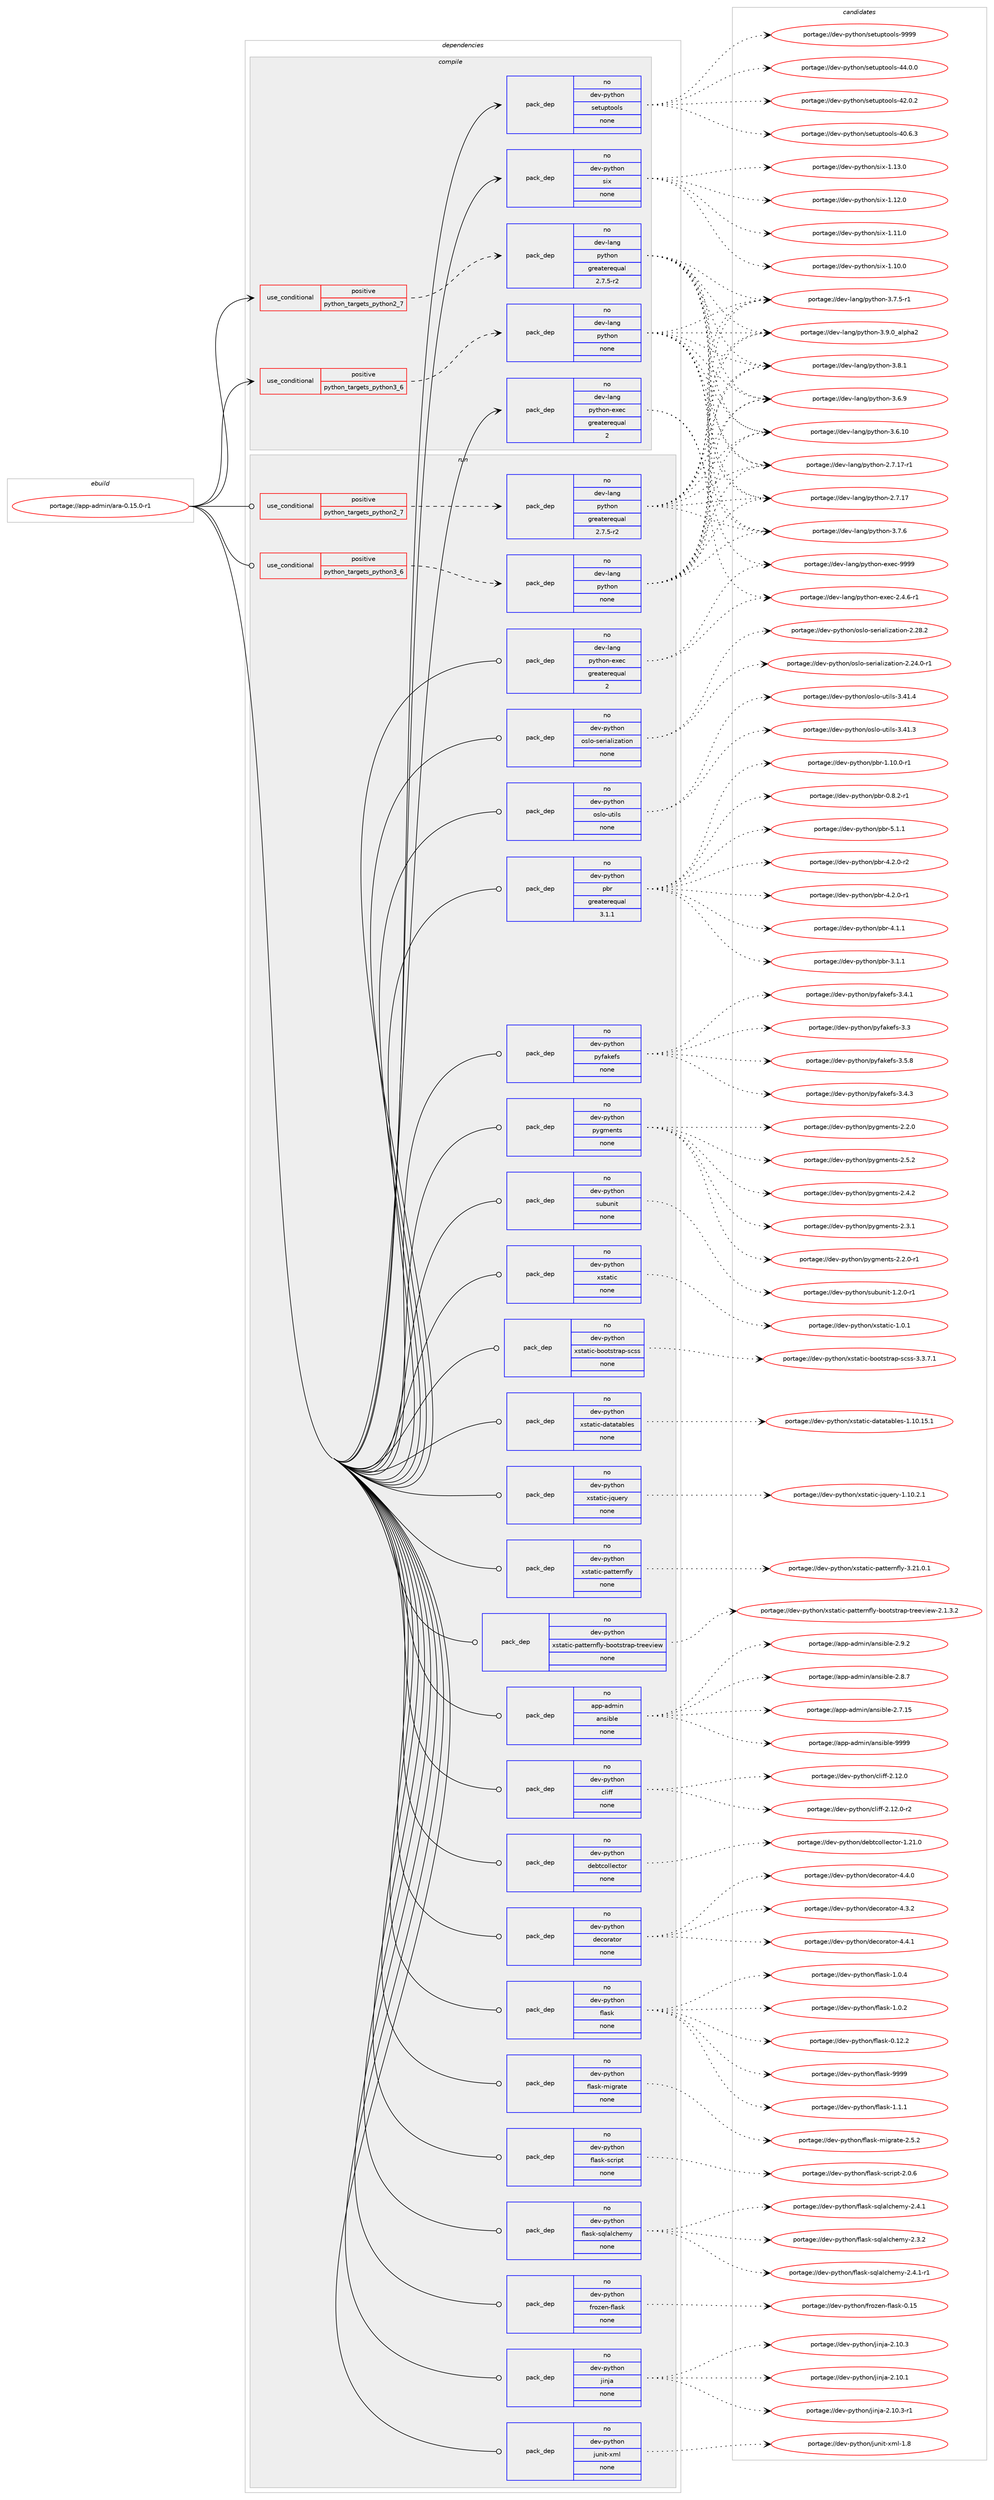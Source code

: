 digraph prolog {

# *************
# Graph options
# *************

newrank=true;
concentrate=true;
compound=true;
graph [rankdir=LR,fontname=Helvetica,fontsize=10,ranksep=1.5];#, ranksep=2.5, nodesep=0.2];
edge  [arrowhead=vee];
node  [fontname=Helvetica,fontsize=10];

# **********
# The ebuild
# **********

subgraph cluster_leftcol {
color=gray;
label=<<i>ebuild</i>>;
id [label="portage://app-admin/ara-0.15.0-r1", color=red, width=4, href="../app-admin/ara-0.15.0-r1.svg"];
}

# ****************
# The dependencies
# ****************

subgraph cluster_midcol {
color=gray;
label=<<i>dependencies</i>>;
subgraph cluster_compile {
fillcolor="#eeeeee";
style=filled;
label=<<i>compile</i>>;
subgraph cond155651 {
dependency658091 [label=<<TABLE BORDER="0" CELLBORDER="1" CELLSPACING="0" CELLPADDING="4"><TR><TD ROWSPAN="3" CELLPADDING="10">use_conditional</TD></TR><TR><TD>positive</TD></TR><TR><TD>python_targets_python2_7</TD></TR></TABLE>>, shape=none, color=red];
subgraph pack493657 {
dependency658092 [label=<<TABLE BORDER="0" CELLBORDER="1" CELLSPACING="0" CELLPADDING="4" WIDTH="220"><TR><TD ROWSPAN="6" CELLPADDING="30">pack_dep</TD></TR><TR><TD WIDTH="110">no</TD></TR><TR><TD>dev-lang</TD></TR><TR><TD>python</TD></TR><TR><TD>greaterequal</TD></TR><TR><TD>2.7.5-r2</TD></TR></TABLE>>, shape=none, color=blue];
}
dependency658091:e -> dependency658092:w [weight=20,style="dashed",arrowhead="vee"];
}
id:e -> dependency658091:w [weight=20,style="solid",arrowhead="vee"];
subgraph cond155652 {
dependency658093 [label=<<TABLE BORDER="0" CELLBORDER="1" CELLSPACING="0" CELLPADDING="4"><TR><TD ROWSPAN="3" CELLPADDING="10">use_conditional</TD></TR><TR><TD>positive</TD></TR><TR><TD>python_targets_python3_6</TD></TR></TABLE>>, shape=none, color=red];
subgraph pack493658 {
dependency658094 [label=<<TABLE BORDER="0" CELLBORDER="1" CELLSPACING="0" CELLPADDING="4" WIDTH="220"><TR><TD ROWSPAN="6" CELLPADDING="30">pack_dep</TD></TR><TR><TD WIDTH="110">no</TD></TR><TR><TD>dev-lang</TD></TR><TR><TD>python</TD></TR><TR><TD>none</TD></TR><TR><TD></TD></TR></TABLE>>, shape=none, color=blue];
}
dependency658093:e -> dependency658094:w [weight=20,style="dashed",arrowhead="vee"];
}
id:e -> dependency658093:w [weight=20,style="solid",arrowhead="vee"];
subgraph pack493659 {
dependency658095 [label=<<TABLE BORDER="0" CELLBORDER="1" CELLSPACING="0" CELLPADDING="4" WIDTH="220"><TR><TD ROWSPAN="6" CELLPADDING="30">pack_dep</TD></TR><TR><TD WIDTH="110">no</TD></TR><TR><TD>dev-lang</TD></TR><TR><TD>python-exec</TD></TR><TR><TD>greaterequal</TD></TR><TR><TD>2</TD></TR></TABLE>>, shape=none, color=blue];
}
id:e -> dependency658095:w [weight=20,style="solid",arrowhead="vee"];
subgraph pack493660 {
dependency658096 [label=<<TABLE BORDER="0" CELLBORDER="1" CELLSPACING="0" CELLPADDING="4" WIDTH="220"><TR><TD ROWSPAN="6" CELLPADDING="30">pack_dep</TD></TR><TR><TD WIDTH="110">no</TD></TR><TR><TD>dev-python</TD></TR><TR><TD>setuptools</TD></TR><TR><TD>none</TD></TR><TR><TD></TD></TR></TABLE>>, shape=none, color=blue];
}
id:e -> dependency658096:w [weight=20,style="solid",arrowhead="vee"];
subgraph pack493661 {
dependency658097 [label=<<TABLE BORDER="0" CELLBORDER="1" CELLSPACING="0" CELLPADDING="4" WIDTH="220"><TR><TD ROWSPAN="6" CELLPADDING="30">pack_dep</TD></TR><TR><TD WIDTH="110">no</TD></TR><TR><TD>dev-python</TD></TR><TR><TD>six</TD></TR><TR><TD>none</TD></TR><TR><TD></TD></TR></TABLE>>, shape=none, color=blue];
}
id:e -> dependency658097:w [weight=20,style="solid",arrowhead="vee"];
}
subgraph cluster_compileandrun {
fillcolor="#eeeeee";
style=filled;
label=<<i>compile and run</i>>;
}
subgraph cluster_run {
fillcolor="#eeeeee";
style=filled;
label=<<i>run</i>>;
subgraph cond155653 {
dependency658098 [label=<<TABLE BORDER="0" CELLBORDER="1" CELLSPACING="0" CELLPADDING="4"><TR><TD ROWSPAN="3" CELLPADDING="10">use_conditional</TD></TR><TR><TD>positive</TD></TR><TR><TD>python_targets_python2_7</TD></TR></TABLE>>, shape=none, color=red];
subgraph pack493662 {
dependency658099 [label=<<TABLE BORDER="0" CELLBORDER="1" CELLSPACING="0" CELLPADDING="4" WIDTH="220"><TR><TD ROWSPAN="6" CELLPADDING="30">pack_dep</TD></TR><TR><TD WIDTH="110">no</TD></TR><TR><TD>dev-lang</TD></TR><TR><TD>python</TD></TR><TR><TD>greaterequal</TD></TR><TR><TD>2.7.5-r2</TD></TR></TABLE>>, shape=none, color=blue];
}
dependency658098:e -> dependency658099:w [weight=20,style="dashed",arrowhead="vee"];
}
id:e -> dependency658098:w [weight=20,style="solid",arrowhead="odot"];
subgraph cond155654 {
dependency658100 [label=<<TABLE BORDER="0" CELLBORDER="1" CELLSPACING="0" CELLPADDING="4"><TR><TD ROWSPAN="3" CELLPADDING="10">use_conditional</TD></TR><TR><TD>positive</TD></TR><TR><TD>python_targets_python3_6</TD></TR></TABLE>>, shape=none, color=red];
subgraph pack493663 {
dependency658101 [label=<<TABLE BORDER="0" CELLBORDER="1" CELLSPACING="0" CELLPADDING="4" WIDTH="220"><TR><TD ROWSPAN="6" CELLPADDING="30">pack_dep</TD></TR><TR><TD WIDTH="110">no</TD></TR><TR><TD>dev-lang</TD></TR><TR><TD>python</TD></TR><TR><TD>none</TD></TR><TR><TD></TD></TR></TABLE>>, shape=none, color=blue];
}
dependency658100:e -> dependency658101:w [weight=20,style="dashed",arrowhead="vee"];
}
id:e -> dependency658100:w [weight=20,style="solid",arrowhead="odot"];
subgraph pack493664 {
dependency658102 [label=<<TABLE BORDER="0" CELLBORDER="1" CELLSPACING="0" CELLPADDING="4" WIDTH="220"><TR><TD ROWSPAN="6" CELLPADDING="30">pack_dep</TD></TR><TR><TD WIDTH="110">no</TD></TR><TR><TD>app-admin</TD></TR><TR><TD>ansible</TD></TR><TR><TD>none</TD></TR><TR><TD></TD></TR></TABLE>>, shape=none, color=blue];
}
id:e -> dependency658102:w [weight=20,style="solid",arrowhead="odot"];
subgraph pack493665 {
dependency658103 [label=<<TABLE BORDER="0" CELLBORDER="1" CELLSPACING="0" CELLPADDING="4" WIDTH="220"><TR><TD ROWSPAN="6" CELLPADDING="30">pack_dep</TD></TR><TR><TD WIDTH="110">no</TD></TR><TR><TD>dev-lang</TD></TR><TR><TD>python-exec</TD></TR><TR><TD>greaterequal</TD></TR><TR><TD>2</TD></TR></TABLE>>, shape=none, color=blue];
}
id:e -> dependency658103:w [weight=20,style="solid",arrowhead="odot"];
subgraph pack493666 {
dependency658104 [label=<<TABLE BORDER="0" CELLBORDER="1" CELLSPACING="0" CELLPADDING="4" WIDTH="220"><TR><TD ROWSPAN="6" CELLPADDING="30">pack_dep</TD></TR><TR><TD WIDTH="110">no</TD></TR><TR><TD>dev-python</TD></TR><TR><TD>cliff</TD></TR><TR><TD>none</TD></TR><TR><TD></TD></TR></TABLE>>, shape=none, color=blue];
}
id:e -> dependency658104:w [weight=20,style="solid",arrowhead="odot"];
subgraph pack493667 {
dependency658105 [label=<<TABLE BORDER="0" CELLBORDER="1" CELLSPACING="0" CELLPADDING="4" WIDTH="220"><TR><TD ROWSPAN="6" CELLPADDING="30">pack_dep</TD></TR><TR><TD WIDTH="110">no</TD></TR><TR><TD>dev-python</TD></TR><TR><TD>debtcollector</TD></TR><TR><TD>none</TD></TR><TR><TD></TD></TR></TABLE>>, shape=none, color=blue];
}
id:e -> dependency658105:w [weight=20,style="solid",arrowhead="odot"];
subgraph pack493668 {
dependency658106 [label=<<TABLE BORDER="0" CELLBORDER="1" CELLSPACING="0" CELLPADDING="4" WIDTH="220"><TR><TD ROWSPAN="6" CELLPADDING="30">pack_dep</TD></TR><TR><TD WIDTH="110">no</TD></TR><TR><TD>dev-python</TD></TR><TR><TD>decorator</TD></TR><TR><TD>none</TD></TR><TR><TD></TD></TR></TABLE>>, shape=none, color=blue];
}
id:e -> dependency658106:w [weight=20,style="solid",arrowhead="odot"];
subgraph pack493669 {
dependency658107 [label=<<TABLE BORDER="0" CELLBORDER="1" CELLSPACING="0" CELLPADDING="4" WIDTH="220"><TR><TD ROWSPAN="6" CELLPADDING="30">pack_dep</TD></TR><TR><TD WIDTH="110">no</TD></TR><TR><TD>dev-python</TD></TR><TR><TD>flask</TD></TR><TR><TD>none</TD></TR><TR><TD></TD></TR></TABLE>>, shape=none, color=blue];
}
id:e -> dependency658107:w [weight=20,style="solid",arrowhead="odot"];
subgraph pack493670 {
dependency658108 [label=<<TABLE BORDER="0" CELLBORDER="1" CELLSPACING="0" CELLPADDING="4" WIDTH="220"><TR><TD ROWSPAN="6" CELLPADDING="30">pack_dep</TD></TR><TR><TD WIDTH="110">no</TD></TR><TR><TD>dev-python</TD></TR><TR><TD>flask-migrate</TD></TR><TR><TD>none</TD></TR><TR><TD></TD></TR></TABLE>>, shape=none, color=blue];
}
id:e -> dependency658108:w [weight=20,style="solid",arrowhead="odot"];
subgraph pack493671 {
dependency658109 [label=<<TABLE BORDER="0" CELLBORDER="1" CELLSPACING="0" CELLPADDING="4" WIDTH="220"><TR><TD ROWSPAN="6" CELLPADDING="30">pack_dep</TD></TR><TR><TD WIDTH="110">no</TD></TR><TR><TD>dev-python</TD></TR><TR><TD>flask-script</TD></TR><TR><TD>none</TD></TR><TR><TD></TD></TR></TABLE>>, shape=none, color=blue];
}
id:e -> dependency658109:w [weight=20,style="solid",arrowhead="odot"];
subgraph pack493672 {
dependency658110 [label=<<TABLE BORDER="0" CELLBORDER="1" CELLSPACING="0" CELLPADDING="4" WIDTH="220"><TR><TD ROWSPAN="6" CELLPADDING="30">pack_dep</TD></TR><TR><TD WIDTH="110">no</TD></TR><TR><TD>dev-python</TD></TR><TR><TD>flask-sqlalchemy</TD></TR><TR><TD>none</TD></TR><TR><TD></TD></TR></TABLE>>, shape=none, color=blue];
}
id:e -> dependency658110:w [weight=20,style="solid",arrowhead="odot"];
subgraph pack493673 {
dependency658111 [label=<<TABLE BORDER="0" CELLBORDER="1" CELLSPACING="0" CELLPADDING="4" WIDTH="220"><TR><TD ROWSPAN="6" CELLPADDING="30">pack_dep</TD></TR><TR><TD WIDTH="110">no</TD></TR><TR><TD>dev-python</TD></TR><TR><TD>frozen-flask</TD></TR><TR><TD>none</TD></TR><TR><TD></TD></TR></TABLE>>, shape=none, color=blue];
}
id:e -> dependency658111:w [weight=20,style="solid",arrowhead="odot"];
subgraph pack493674 {
dependency658112 [label=<<TABLE BORDER="0" CELLBORDER="1" CELLSPACING="0" CELLPADDING="4" WIDTH="220"><TR><TD ROWSPAN="6" CELLPADDING="30">pack_dep</TD></TR><TR><TD WIDTH="110">no</TD></TR><TR><TD>dev-python</TD></TR><TR><TD>jinja</TD></TR><TR><TD>none</TD></TR><TR><TD></TD></TR></TABLE>>, shape=none, color=blue];
}
id:e -> dependency658112:w [weight=20,style="solid",arrowhead="odot"];
subgraph pack493675 {
dependency658113 [label=<<TABLE BORDER="0" CELLBORDER="1" CELLSPACING="0" CELLPADDING="4" WIDTH="220"><TR><TD ROWSPAN="6" CELLPADDING="30">pack_dep</TD></TR><TR><TD WIDTH="110">no</TD></TR><TR><TD>dev-python</TD></TR><TR><TD>junit-xml</TD></TR><TR><TD>none</TD></TR><TR><TD></TD></TR></TABLE>>, shape=none, color=blue];
}
id:e -> dependency658113:w [weight=20,style="solid",arrowhead="odot"];
subgraph pack493676 {
dependency658114 [label=<<TABLE BORDER="0" CELLBORDER="1" CELLSPACING="0" CELLPADDING="4" WIDTH="220"><TR><TD ROWSPAN="6" CELLPADDING="30">pack_dep</TD></TR><TR><TD WIDTH="110">no</TD></TR><TR><TD>dev-python</TD></TR><TR><TD>oslo-serialization</TD></TR><TR><TD>none</TD></TR><TR><TD></TD></TR></TABLE>>, shape=none, color=blue];
}
id:e -> dependency658114:w [weight=20,style="solid",arrowhead="odot"];
subgraph pack493677 {
dependency658115 [label=<<TABLE BORDER="0" CELLBORDER="1" CELLSPACING="0" CELLPADDING="4" WIDTH="220"><TR><TD ROWSPAN="6" CELLPADDING="30">pack_dep</TD></TR><TR><TD WIDTH="110">no</TD></TR><TR><TD>dev-python</TD></TR><TR><TD>oslo-utils</TD></TR><TR><TD>none</TD></TR><TR><TD></TD></TR></TABLE>>, shape=none, color=blue];
}
id:e -> dependency658115:w [weight=20,style="solid",arrowhead="odot"];
subgraph pack493678 {
dependency658116 [label=<<TABLE BORDER="0" CELLBORDER="1" CELLSPACING="0" CELLPADDING="4" WIDTH="220"><TR><TD ROWSPAN="6" CELLPADDING="30">pack_dep</TD></TR><TR><TD WIDTH="110">no</TD></TR><TR><TD>dev-python</TD></TR><TR><TD>pbr</TD></TR><TR><TD>greaterequal</TD></TR><TR><TD>3.1.1</TD></TR></TABLE>>, shape=none, color=blue];
}
id:e -> dependency658116:w [weight=20,style="solid",arrowhead="odot"];
subgraph pack493679 {
dependency658117 [label=<<TABLE BORDER="0" CELLBORDER="1" CELLSPACING="0" CELLPADDING="4" WIDTH="220"><TR><TD ROWSPAN="6" CELLPADDING="30">pack_dep</TD></TR><TR><TD WIDTH="110">no</TD></TR><TR><TD>dev-python</TD></TR><TR><TD>pyfakefs</TD></TR><TR><TD>none</TD></TR><TR><TD></TD></TR></TABLE>>, shape=none, color=blue];
}
id:e -> dependency658117:w [weight=20,style="solid",arrowhead="odot"];
subgraph pack493680 {
dependency658118 [label=<<TABLE BORDER="0" CELLBORDER="1" CELLSPACING="0" CELLPADDING="4" WIDTH="220"><TR><TD ROWSPAN="6" CELLPADDING="30">pack_dep</TD></TR><TR><TD WIDTH="110">no</TD></TR><TR><TD>dev-python</TD></TR><TR><TD>pygments</TD></TR><TR><TD>none</TD></TR><TR><TD></TD></TR></TABLE>>, shape=none, color=blue];
}
id:e -> dependency658118:w [weight=20,style="solid",arrowhead="odot"];
subgraph pack493681 {
dependency658119 [label=<<TABLE BORDER="0" CELLBORDER="1" CELLSPACING="0" CELLPADDING="4" WIDTH="220"><TR><TD ROWSPAN="6" CELLPADDING="30">pack_dep</TD></TR><TR><TD WIDTH="110">no</TD></TR><TR><TD>dev-python</TD></TR><TR><TD>subunit</TD></TR><TR><TD>none</TD></TR><TR><TD></TD></TR></TABLE>>, shape=none, color=blue];
}
id:e -> dependency658119:w [weight=20,style="solid",arrowhead="odot"];
subgraph pack493682 {
dependency658120 [label=<<TABLE BORDER="0" CELLBORDER="1" CELLSPACING="0" CELLPADDING="4" WIDTH="220"><TR><TD ROWSPAN="6" CELLPADDING="30">pack_dep</TD></TR><TR><TD WIDTH="110">no</TD></TR><TR><TD>dev-python</TD></TR><TR><TD>xstatic</TD></TR><TR><TD>none</TD></TR><TR><TD></TD></TR></TABLE>>, shape=none, color=blue];
}
id:e -> dependency658120:w [weight=20,style="solid",arrowhead="odot"];
subgraph pack493683 {
dependency658121 [label=<<TABLE BORDER="0" CELLBORDER="1" CELLSPACING="0" CELLPADDING="4" WIDTH="220"><TR><TD ROWSPAN="6" CELLPADDING="30">pack_dep</TD></TR><TR><TD WIDTH="110">no</TD></TR><TR><TD>dev-python</TD></TR><TR><TD>xstatic-bootstrap-scss</TD></TR><TR><TD>none</TD></TR><TR><TD></TD></TR></TABLE>>, shape=none, color=blue];
}
id:e -> dependency658121:w [weight=20,style="solid",arrowhead="odot"];
subgraph pack493684 {
dependency658122 [label=<<TABLE BORDER="0" CELLBORDER="1" CELLSPACING="0" CELLPADDING="4" WIDTH="220"><TR><TD ROWSPAN="6" CELLPADDING="30">pack_dep</TD></TR><TR><TD WIDTH="110">no</TD></TR><TR><TD>dev-python</TD></TR><TR><TD>xstatic-datatables</TD></TR><TR><TD>none</TD></TR><TR><TD></TD></TR></TABLE>>, shape=none, color=blue];
}
id:e -> dependency658122:w [weight=20,style="solid",arrowhead="odot"];
subgraph pack493685 {
dependency658123 [label=<<TABLE BORDER="0" CELLBORDER="1" CELLSPACING="0" CELLPADDING="4" WIDTH="220"><TR><TD ROWSPAN="6" CELLPADDING="30">pack_dep</TD></TR><TR><TD WIDTH="110">no</TD></TR><TR><TD>dev-python</TD></TR><TR><TD>xstatic-jquery</TD></TR><TR><TD>none</TD></TR><TR><TD></TD></TR></TABLE>>, shape=none, color=blue];
}
id:e -> dependency658123:w [weight=20,style="solid",arrowhead="odot"];
subgraph pack493686 {
dependency658124 [label=<<TABLE BORDER="0" CELLBORDER="1" CELLSPACING="0" CELLPADDING="4" WIDTH="220"><TR><TD ROWSPAN="6" CELLPADDING="30">pack_dep</TD></TR><TR><TD WIDTH="110">no</TD></TR><TR><TD>dev-python</TD></TR><TR><TD>xstatic-patternfly</TD></TR><TR><TD>none</TD></TR><TR><TD></TD></TR></TABLE>>, shape=none, color=blue];
}
id:e -> dependency658124:w [weight=20,style="solid",arrowhead="odot"];
subgraph pack493687 {
dependency658125 [label=<<TABLE BORDER="0" CELLBORDER="1" CELLSPACING="0" CELLPADDING="4" WIDTH="220"><TR><TD ROWSPAN="6" CELLPADDING="30">pack_dep</TD></TR><TR><TD WIDTH="110">no</TD></TR><TR><TD>dev-python</TD></TR><TR><TD>xstatic-patternfly-bootstrap-treeview</TD></TR><TR><TD>none</TD></TR><TR><TD></TD></TR></TABLE>>, shape=none, color=blue];
}
id:e -> dependency658125:w [weight=20,style="solid",arrowhead="odot"];
}
}

# **************
# The candidates
# **************

subgraph cluster_choices {
rank=same;
color=gray;
label=<<i>candidates</i>>;

subgraph choice493657 {
color=black;
nodesep=1;
choice10010111845108971101034711212111610411111045514657464895971081121049750 [label="portage://dev-lang/python-3.9.0_alpha2", color=red, width=4,href="../dev-lang/python-3.9.0_alpha2.svg"];
choice100101118451089711010347112121116104111110455146564649 [label="portage://dev-lang/python-3.8.1", color=red, width=4,href="../dev-lang/python-3.8.1.svg"];
choice100101118451089711010347112121116104111110455146554654 [label="portage://dev-lang/python-3.7.6", color=red, width=4,href="../dev-lang/python-3.7.6.svg"];
choice1001011184510897110103471121211161041111104551465546534511449 [label="portage://dev-lang/python-3.7.5-r1", color=red, width=4,href="../dev-lang/python-3.7.5-r1.svg"];
choice100101118451089711010347112121116104111110455146544657 [label="portage://dev-lang/python-3.6.9", color=red, width=4,href="../dev-lang/python-3.6.9.svg"];
choice10010111845108971101034711212111610411111045514654464948 [label="portage://dev-lang/python-3.6.10", color=red, width=4,href="../dev-lang/python-3.6.10.svg"];
choice100101118451089711010347112121116104111110455046554649554511449 [label="portage://dev-lang/python-2.7.17-r1", color=red, width=4,href="../dev-lang/python-2.7.17-r1.svg"];
choice10010111845108971101034711212111610411111045504655464955 [label="portage://dev-lang/python-2.7.17", color=red, width=4,href="../dev-lang/python-2.7.17.svg"];
dependency658092:e -> choice10010111845108971101034711212111610411111045514657464895971081121049750:w [style=dotted,weight="100"];
dependency658092:e -> choice100101118451089711010347112121116104111110455146564649:w [style=dotted,weight="100"];
dependency658092:e -> choice100101118451089711010347112121116104111110455146554654:w [style=dotted,weight="100"];
dependency658092:e -> choice1001011184510897110103471121211161041111104551465546534511449:w [style=dotted,weight="100"];
dependency658092:e -> choice100101118451089711010347112121116104111110455146544657:w [style=dotted,weight="100"];
dependency658092:e -> choice10010111845108971101034711212111610411111045514654464948:w [style=dotted,weight="100"];
dependency658092:e -> choice100101118451089711010347112121116104111110455046554649554511449:w [style=dotted,weight="100"];
dependency658092:e -> choice10010111845108971101034711212111610411111045504655464955:w [style=dotted,weight="100"];
}
subgraph choice493658 {
color=black;
nodesep=1;
choice10010111845108971101034711212111610411111045514657464895971081121049750 [label="portage://dev-lang/python-3.9.0_alpha2", color=red, width=4,href="../dev-lang/python-3.9.0_alpha2.svg"];
choice100101118451089711010347112121116104111110455146564649 [label="portage://dev-lang/python-3.8.1", color=red, width=4,href="../dev-lang/python-3.8.1.svg"];
choice100101118451089711010347112121116104111110455146554654 [label="portage://dev-lang/python-3.7.6", color=red, width=4,href="../dev-lang/python-3.7.6.svg"];
choice1001011184510897110103471121211161041111104551465546534511449 [label="portage://dev-lang/python-3.7.5-r1", color=red, width=4,href="../dev-lang/python-3.7.5-r1.svg"];
choice100101118451089711010347112121116104111110455146544657 [label="portage://dev-lang/python-3.6.9", color=red, width=4,href="../dev-lang/python-3.6.9.svg"];
choice10010111845108971101034711212111610411111045514654464948 [label="portage://dev-lang/python-3.6.10", color=red, width=4,href="../dev-lang/python-3.6.10.svg"];
choice100101118451089711010347112121116104111110455046554649554511449 [label="portage://dev-lang/python-2.7.17-r1", color=red, width=4,href="../dev-lang/python-2.7.17-r1.svg"];
choice10010111845108971101034711212111610411111045504655464955 [label="portage://dev-lang/python-2.7.17", color=red, width=4,href="../dev-lang/python-2.7.17.svg"];
dependency658094:e -> choice10010111845108971101034711212111610411111045514657464895971081121049750:w [style=dotted,weight="100"];
dependency658094:e -> choice100101118451089711010347112121116104111110455146564649:w [style=dotted,weight="100"];
dependency658094:e -> choice100101118451089711010347112121116104111110455146554654:w [style=dotted,weight="100"];
dependency658094:e -> choice1001011184510897110103471121211161041111104551465546534511449:w [style=dotted,weight="100"];
dependency658094:e -> choice100101118451089711010347112121116104111110455146544657:w [style=dotted,weight="100"];
dependency658094:e -> choice10010111845108971101034711212111610411111045514654464948:w [style=dotted,weight="100"];
dependency658094:e -> choice100101118451089711010347112121116104111110455046554649554511449:w [style=dotted,weight="100"];
dependency658094:e -> choice10010111845108971101034711212111610411111045504655464955:w [style=dotted,weight="100"];
}
subgraph choice493659 {
color=black;
nodesep=1;
choice10010111845108971101034711212111610411111045101120101994557575757 [label="portage://dev-lang/python-exec-9999", color=red, width=4,href="../dev-lang/python-exec-9999.svg"];
choice10010111845108971101034711212111610411111045101120101994550465246544511449 [label="portage://dev-lang/python-exec-2.4.6-r1", color=red, width=4,href="../dev-lang/python-exec-2.4.6-r1.svg"];
dependency658095:e -> choice10010111845108971101034711212111610411111045101120101994557575757:w [style=dotted,weight="100"];
dependency658095:e -> choice10010111845108971101034711212111610411111045101120101994550465246544511449:w [style=dotted,weight="100"];
}
subgraph choice493660 {
color=black;
nodesep=1;
choice10010111845112121116104111110471151011161171121161111111081154557575757 [label="portage://dev-python/setuptools-9999", color=red, width=4,href="../dev-python/setuptools-9999.svg"];
choice100101118451121211161041111104711510111611711211611111110811545525246484648 [label="portage://dev-python/setuptools-44.0.0", color=red, width=4,href="../dev-python/setuptools-44.0.0.svg"];
choice100101118451121211161041111104711510111611711211611111110811545525046484650 [label="portage://dev-python/setuptools-42.0.2", color=red, width=4,href="../dev-python/setuptools-42.0.2.svg"];
choice100101118451121211161041111104711510111611711211611111110811545524846544651 [label="portage://dev-python/setuptools-40.6.3", color=red, width=4,href="../dev-python/setuptools-40.6.3.svg"];
dependency658096:e -> choice10010111845112121116104111110471151011161171121161111111081154557575757:w [style=dotted,weight="100"];
dependency658096:e -> choice100101118451121211161041111104711510111611711211611111110811545525246484648:w [style=dotted,weight="100"];
dependency658096:e -> choice100101118451121211161041111104711510111611711211611111110811545525046484650:w [style=dotted,weight="100"];
dependency658096:e -> choice100101118451121211161041111104711510111611711211611111110811545524846544651:w [style=dotted,weight="100"];
}
subgraph choice493661 {
color=black;
nodesep=1;
choice100101118451121211161041111104711510512045494649514648 [label="portage://dev-python/six-1.13.0", color=red, width=4,href="../dev-python/six-1.13.0.svg"];
choice100101118451121211161041111104711510512045494649504648 [label="portage://dev-python/six-1.12.0", color=red, width=4,href="../dev-python/six-1.12.0.svg"];
choice100101118451121211161041111104711510512045494649494648 [label="portage://dev-python/six-1.11.0", color=red, width=4,href="../dev-python/six-1.11.0.svg"];
choice100101118451121211161041111104711510512045494649484648 [label="portage://dev-python/six-1.10.0", color=red, width=4,href="../dev-python/six-1.10.0.svg"];
dependency658097:e -> choice100101118451121211161041111104711510512045494649514648:w [style=dotted,weight="100"];
dependency658097:e -> choice100101118451121211161041111104711510512045494649504648:w [style=dotted,weight="100"];
dependency658097:e -> choice100101118451121211161041111104711510512045494649494648:w [style=dotted,weight="100"];
dependency658097:e -> choice100101118451121211161041111104711510512045494649484648:w [style=dotted,weight="100"];
}
subgraph choice493662 {
color=black;
nodesep=1;
choice10010111845108971101034711212111610411111045514657464895971081121049750 [label="portage://dev-lang/python-3.9.0_alpha2", color=red, width=4,href="../dev-lang/python-3.9.0_alpha2.svg"];
choice100101118451089711010347112121116104111110455146564649 [label="portage://dev-lang/python-3.8.1", color=red, width=4,href="../dev-lang/python-3.8.1.svg"];
choice100101118451089711010347112121116104111110455146554654 [label="portage://dev-lang/python-3.7.6", color=red, width=4,href="../dev-lang/python-3.7.6.svg"];
choice1001011184510897110103471121211161041111104551465546534511449 [label="portage://dev-lang/python-3.7.5-r1", color=red, width=4,href="../dev-lang/python-3.7.5-r1.svg"];
choice100101118451089711010347112121116104111110455146544657 [label="portage://dev-lang/python-3.6.9", color=red, width=4,href="../dev-lang/python-3.6.9.svg"];
choice10010111845108971101034711212111610411111045514654464948 [label="portage://dev-lang/python-3.6.10", color=red, width=4,href="../dev-lang/python-3.6.10.svg"];
choice100101118451089711010347112121116104111110455046554649554511449 [label="portage://dev-lang/python-2.7.17-r1", color=red, width=4,href="../dev-lang/python-2.7.17-r1.svg"];
choice10010111845108971101034711212111610411111045504655464955 [label="portage://dev-lang/python-2.7.17", color=red, width=4,href="../dev-lang/python-2.7.17.svg"];
dependency658099:e -> choice10010111845108971101034711212111610411111045514657464895971081121049750:w [style=dotted,weight="100"];
dependency658099:e -> choice100101118451089711010347112121116104111110455146564649:w [style=dotted,weight="100"];
dependency658099:e -> choice100101118451089711010347112121116104111110455146554654:w [style=dotted,weight="100"];
dependency658099:e -> choice1001011184510897110103471121211161041111104551465546534511449:w [style=dotted,weight="100"];
dependency658099:e -> choice100101118451089711010347112121116104111110455146544657:w [style=dotted,weight="100"];
dependency658099:e -> choice10010111845108971101034711212111610411111045514654464948:w [style=dotted,weight="100"];
dependency658099:e -> choice100101118451089711010347112121116104111110455046554649554511449:w [style=dotted,weight="100"];
dependency658099:e -> choice10010111845108971101034711212111610411111045504655464955:w [style=dotted,weight="100"];
}
subgraph choice493663 {
color=black;
nodesep=1;
choice10010111845108971101034711212111610411111045514657464895971081121049750 [label="portage://dev-lang/python-3.9.0_alpha2", color=red, width=4,href="../dev-lang/python-3.9.0_alpha2.svg"];
choice100101118451089711010347112121116104111110455146564649 [label="portage://dev-lang/python-3.8.1", color=red, width=4,href="../dev-lang/python-3.8.1.svg"];
choice100101118451089711010347112121116104111110455146554654 [label="portage://dev-lang/python-3.7.6", color=red, width=4,href="../dev-lang/python-3.7.6.svg"];
choice1001011184510897110103471121211161041111104551465546534511449 [label="portage://dev-lang/python-3.7.5-r1", color=red, width=4,href="../dev-lang/python-3.7.5-r1.svg"];
choice100101118451089711010347112121116104111110455146544657 [label="portage://dev-lang/python-3.6.9", color=red, width=4,href="../dev-lang/python-3.6.9.svg"];
choice10010111845108971101034711212111610411111045514654464948 [label="portage://dev-lang/python-3.6.10", color=red, width=4,href="../dev-lang/python-3.6.10.svg"];
choice100101118451089711010347112121116104111110455046554649554511449 [label="portage://dev-lang/python-2.7.17-r1", color=red, width=4,href="../dev-lang/python-2.7.17-r1.svg"];
choice10010111845108971101034711212111610411111045504655464955 [label="portage://dev-lang/python-2.7.17", color=red, width=4,href="../dev-lang/python-2.7.17.svg"];
dependency658101:e -> choice10010111845108971101034711212111610411111045514657464895971081121049750:w [style=dotted,weight="100"];
dependency658101:e -> choice100101118451089711010347112121116104111110455146564649:w [style=dotted,weight="100"];
dependency658101:e -> choice100101118451089711010347112121116104111110455146554654:w [style=dotted,weight="100"];
dependency658101:e -> choice1001011184510897110103471121211161041111104551465546534511449:w [style=dotted,weight="100"];
dependency658101:e -> choice100101118451089711010347112121116104111110455146544657:w [style=dotted,weight="100"];
dependency658101:e -> choice10010111845108971101034711212111610411111045514654464948:w [style=dotted,weight="100"];
dependency658101:e -> choice100101118451089711010347112121116104111110455046554649554511449:w [style=dotted,weight="100"];
dependency658101:e -> choice10010111845108971101034711212111610411111045504655464955:w [style=dotted,weight="100"];
}
subgraph choice493664 {
color=black;
nodesep=1;
choice9711211245971001091051104797110115105981081014557575757 [label="portage://app-admin/ansible-9999", color=red, width=4,href="../app-admin/ansible-9999.svg"];
choice971121124597100109105110479711011510598108101455046574650 [label="portage://app-admin/ansible-2.9.2", color=red, width=4,href="../app-admin/ansible-2.9.2.svg"];
choice971121124597100109105110479711011510598108101455046564655 [label="portage://app-admin/ansible-2.8.7", color=red, width=4,href="../app-admin/ansible-2.8.7.svg"];
choice97112112459710010910511047971101151059810810145504655464953 [label="portage://app-admin/ansible-2.7.15", color=red, width=4,href="../app-admin/ansible-2.7.15.svg"];
dependency658102:e -> choice9711211245971001091051104797110115105981081014557575757:w [style=dotted,weight="100"];
dependency658102:e -> choice971121124597100109105110479711011510598108101455046574650:w [style=dotted,weight="100"];
dependency658102:e -> choice971121124597100109105110479711011510598108101455046564655:w [style=dotted,weight="100"];
dependency658102:e -> choice97112112459710010910511047971101151059810810145504655464953:w [style=dotted,weight="100"];
}
subgraph choice493665 {
color=black;
nodesep=1;
choice10010111845108971101034711212111610411111045101120101994557575757 [label="portage://dev-lang/python-exec-9999", color=red, width=4,href="../dev-lang/python-exec-9999.svg"];
choice10010111845108971101034711212111610411111045101120101994550465246544511449 [label="portage://dev-lang/python-exec-2.4.6-r1", color=red, width=4,href="../dev-lang/python-exec-2.4.6-r1.svg"];
dependency658103:e -> choice10010111845108971101034711212111610411111045101120101994557575757:w [style=dotted,weight="100"];
dependency658103:e -> choice10010111845108971101034711212111610411111045101120101994550465246544511449:w [style=dotted,weight="100"];
}
subgraph choice493666 {
color=black;
nodesep=1;
choice100101118451121211161041111104799108105102102455046495046484511450 [label="portage://dev-python/cliff-2.12.0-r2", color=red, width=4,href="../dev-python/cliff-2.12.0-r2.svg"];
choice10010111845112121116104111110479910810510210245504649504648 [label="portage://dev-python/cliff-2.12.0", color=red, width=4,href="../dev-python/cliff-2.12.0.svg"];
dependency658104:e -> choice100101118451121211161041111104799108105102102455046495046484511450:w [style=dotted,weight="100"];
dependency658104:e -> choice10010111845112121116104111110479910810510210245504649504648:w [style=dotted,weight="100"];
}
subgraph choice493667 {
color=black;
nodesep=1;
choice100101118451121211161041111104710010198116991111081081019911611111445494650494648 [label="portage://dev-python/debtcollector-1.21.0", color=red, width=4,href="../dev-python/debtcollector-1.21.0.svg"];
dependency658105:e -> choice100101118451121211161041111104710010198116991111081081019911611111445494650494648:w [style=dotted,weight="100"];
}
subgraph choice493668 {
color=black;
nodesep=1;
choice10010111845112121116104111110471001019911111497116111114455246524649 [label="portage://dev-python/decorator-4.4.1", color=red, width=4,href="../dev-python/decorator-4.4.1.svg"];
choice10010111845112121116104111110471001019911111497116111114455246524648 [label="portage://dev-python/decorator-4.4.0", color=red, width=4,href="../dev-python/decorator-4.4.0.svg"];
choice10010111845112121116104111110471001019911111497116111114455246514650 [label="portage://dev-python/decorator-4.3.2", color=red, width=4,href="../dev-python/decorator-4.3.2.svg"];
dependency658106:e -> choice10010111845112121116104111110471001019911111497116111114455246524649:w [style=dotted,weight="100"];
dependency658106:e -> choice10010111845112121116104111110471001019911111497116111114455246524648:w [style=dotted,weight="100"];
dependency658106:e -> choice10010111845112121116104111110471001019911111497116111114455246514650:w [style=dotted,weight="100"];
}
subgraph choice493669 {
color=black;
nodesep=1;
choice1001011184511212111610411111047102108971151074557575757 [label="portage://dev-python/flask-9999", color=red, width=4,href="../dev-python/flask-9999.svg"];
choice100101118451121211161041111104710210897115107454946494649 [label="portage://dev-python/flask-1.1.1", color=red, width=4,href="../dev-python/flask-1.1.1.svg"];
choice100101118451121211161041111104710210897115107454946484652 [label="portage://dev-python/flask-1.0.4", color=red, width=4,href="../dev-python/flask-1.0.4.svg"];
choice100101118451121211161041111104710210897115107454946484650 [label="portage://dev-python/flask-1.0.2", color=red, width=4,href="../dev-python/flask-1.0.2.svg"];
choice10010111845112121116104111110471021089711510745484649504650 [label="portage://dev-python/flask-0.12.2", color=red, width=4,href="../dev-python/flask-0.12.2.svg"];
dependency658107:e -> choice1001011184511212111610411111047102108971151074557575757:w [style=dotted,weight="100"];
dependency658107:e -> choice100101118451121211161041111104710210897115107454946494649:w [style=dotted,weight="100"];
dependency658107:e -> choice100101118451121211161041111104710210897115107454946484652:w [style=dotted,weight="100"];
dependency658107:e -> choice100101118451121211161041111104710210897115107454946484650:w [style=dotted,weight="100"];
dependency658107:e -> choice10010111845112121116104111110471021089711510745484649504650:w [style=dotted,weight="100"];
}
subgraph choice493670 {
color=black;
nodesep=1;
choice1001011184511212111610411111047102108971151074510910510311497116101455046534650 [label="portage://dev-python/flask-migrate-2.5.2", color=red, width=4,href="../dev-python/flask-migrate-2.5.2.svg"];
dependency658108:e -> choice1001011184511212111610411111047102108971151074510910510311497116101455046534650:w [style=dotted,weight="100"];
}
subgraph choice493671 {
color=black;
nodesep=1;
choice1001011184511212111610411111047102108971151074511599114105112116455046484654 [label="portage://dev-python/flask-script-2.0.6", color=red, width=4,href="../dev-python/flask-script-2.0.6.svg"];
dependency658109:e -> choice1001011184511212111610411111047102108971151074511599114105112116455046484654:w [style=dotted,weight="100"];
}
subgraph choice493672 {
color=black;
nodesep=1;
choice1001011184511212111610411111047102108971151074511511310897108991041011091214550465246494511449 [label="portage://dev-python/flask-sqlalchemy-2.4.1-r1", color=red, width=4,href="../dev-python/flask-sqlalchemy-2.4.1-r1.svg"];
choice100101118451121211161041111104710210897115107451151131089710899104101109121455046524649 [label="portage://dev-python/flask-sqlalchemy-2.4.1", color=red, width=4,href="../dev-python/flask-sqlalchemy-2.4.1.svg"];
choice100101118451121211161041111104710210897115107451151131089710899104101109121455046514650 [label="portage://dev-python/flask-sqlalchemy-2.3.2", color=red, width=4,href="../dev-python/flask-sqlalchemy-2.3.2.svg"];
dependency658110:e -> choice1001011184511212111610411111047102108971151074511511310897108991041011091214550465246494511449:w [style=dotted,weight="100"];
dependency658110:e -> choice100101118451121211161041111104710210897115107451151131089710899104101109121455046524649:w [style=dotted,weight="100"];
dependency658110:e -> choice100101118451121211161041111104710210897115107451151131089710899104101109121455046514650:w [style=dotted,weight="100"];
}
subgraph choice493673 {
color=black;
nodesep=1;
choice100101118451121211161041111104710211411112210111045102108971151074548464953 [label="portage://dev-python/frozen-flask-0.15", color=red, width=4,href="../dev-python/frozen-flask-0.15.svg"];
dependency658111:e -> choice100101118451121211161041111104710211411112210111045102108971151074548464953:w [style=dotted,weight="100"];
}
subgraph choice493674 {
color=black;
nodesep=1;
choice100101118451121211161041111104710610511010697455046494846514511449 [label="portage://dev-python/jinja-2.10.3-r1", color=red, width=4,href="../dev-python/jinja-2.10.3-r1.svg"];
choice10010111845112121116104111110471061051101069745504649484651 [label="portage://dev-python/jinja-2.10.3", color=red, width=4,href="../dev-python/jinja-2.10.3.svg"];
choice10010111845112121116104111110471061051101069745504649484649 [label="portage://dev-python/jinja-2.10.1", color=red, width=4,href="../dev-python/jinja-2.10.1.svg"];
dependency658112:e -> choice100101118451121211161041111104710610511010697455046494846514511449:w [style=dotted,weight="100"];
dependency658112:e -> choice10010111845112121116104111110471061051101069745504649484651:w [style=dotted,weight="100"];
dependency658112:e -> choice10010111845112121116104111110471061051101069745504649484649:w [style=dotted,weight="100"];
}
subgraph choice493675 {
color=black;
nodesep=1;
choice10010111845112121116104111110471061171101051164512010910845494656 [label="portage://dev-python/junit-xml-1.8", color=red, width=4,href="../dev-python/junit-xml-1.8.svg"];
dependency658113:e -> choice10010111845112121116104111110471061171101051164512010910845494656:w [style=dotted,weight="100"];
}
subgraph choice493676 {
color=black;
nodesep=1;
choice100101118451121211161041111104711111510811145115101114105971081051229711610511111045504650564650 [label="portage://dev-python/oslo-serialization-2.28.2", color=red, width=4,href="../dev-python/oslo-serialization-2.28.2.svg"];
choice1001011184511212111610411111047111115108111451151011141059710810512297116105111110455046505246484511449 [label="portage://dev-python/oslo-serialization-2.24.0-r1", color=red, width=4,href="../dev-python/oslo-serialization-2.24.0-r1.svg"];
dependency658114:e -> choice100101118451121211161041111104711111510811145115101114105971081051229711610511111045504650564650:w [style=dotted,weight="100"];
dependency658114:e -> choice1001011184511212111610411111047111115108111451151011141059710810512297116105111110455046505246484511449:w [style=dotted,weight="100"];
}
subgraph choice493677 {
color=black;
nodesep=1;
choice10010111845112121116104111110471111151081114511711610510811545514652494652 [label="portage://dev-python/oslo-utils-3.41.4", color=red, width=4,href="../dev-python/oslo-utils-3.41.4.svg"];
choice10010111845112121116104111110471111151081114511711610510811545514652494651 [label="portage://dev-python/oslo-utils-3.41.3", color=red, width=4,href="../dev-python/oslo-utils-3.41.3.svg"];
dependency658115:e -> choice10010111845112121116104111110471111151081114511711610510811545514652494652:w [style=dotted,weight="100"];
dependency658115:e -> choice10010111845112121116104111110471111151081114511711610510811545514652494651:w [style=dotted,weight="100"];
}
subgraph choice493678 {
color=black;
nodesep=1;
choice100101118451121211161041111104711298114455346494649 [label="portage://dev-python/pbr-5.1.1", color=red, width=4,href="../dev-python/pbr-5.1.1.svg"];
choice1001011184511212111610411111047112981144552465046484511450 [label="portage://dev-python/pbr-4.2.0-r2", color=red, width=4,href="../dev-python/pbr-4.2.0-r2.svg"];
choice1001011184511212111610411111047112981144552465046484511449 [label="portage://dev-python/pbr-4.2.0-r1", color=red, width=4,href="../dev-python/pbr-4.2.0-r1.svg"];
choice100101118451121211161041111104711298114455246494649 [label="portage://dev-python/pbr-4.1.1", color=red, width=4,href="../dev-python/pbr-4.1.1.svg"];
choice100101118451121211161041111104711298114455146494649 [label="portage://dev-python/pbr-3.1.1", color=red, width=4,href="../dev-python/pbr-3.1.1.svg"];
choice100101118451121211161041111104711298114454946494846484511449 [label="portage://dev-python/pbr-1.10.0-r1", color=red, width=4,href="../dev-python/pbr-1.10.0-r1.svg"];
choice1001011184511212111610411111047112981144548465646504511449 [label="portage://dev-python/pbr-0.8.2-r1", color=red, width=4,href="../dev-python/pbr-0.8.2-r1.svg"];
dependency658116:e -> choice100101118451121211161041111104711298114455346494649:w [style=dotted,weight="100"];
dependency658116:e -> choice1001011184511212111610411111047112981144552465046484511450:w [style=dotted,weight="100"];
dependency658116:e -> choice1001011184511212111610411111047112981144552465046484511449:w [style=dotted,weight="100"];
dependency658116:e -> choice100101118451121211161041111104711298114455246494649:w [style=dotted,weight="100"];
dependency658116:e -> choice100101118451121211161041111104711298114455146494649:w [style=dotted,weight="100"];
dependency658116:e -> choice100101118451121211161041111104711298114454946494846484511449:w [style=dotted,weight="100"];
dependency658116:e -> choice1001011184511212111610411111047112981144548465646504511449:w [style=dotted,weight="100"];
}
subgraph choice493679 {
color=black;
nodesep=1;
choice100101118451121211161041111104711212110297107101102115455146534656 [label="portage://dev-python/pyfakefs-3.5.8", color=red, width=4,href="../dev-python/pyfakefs-3.5.8.svg"];
choice100101118451121211161041111104711212110297107101102115455146524651 [label="portage://dev-python/pyfakefs-3.4.3", color=red, width=4,href="../dev-python/pyfakefs-3.4.3.svg"];
choice100101118451121211161041111104711212110297107101102115455146524649 [label="portage://dev-python/pyfakefs-3.4.1", color=red, width=4,href="../dev-python/pyfakefs-3.4.1.svg"];
choice10010111845112121116104111110471121211029710710110211545514651 [label="portage://dev-python/pyfakefs-3.3", color=red, width=4,href="../dev-python/pyfakefs-3.3.svg"];
dependency658117:e -> choice100101118451121211161041111104711212110297107101102115455146534656:w [style=dotted,weight="100"];
dependency658117:e -> choice100101118451121211161041111104711212110297107101102115455146524651:w [style=dotted,weight="100"];
dependency658117:e -> choice100101118451121211161041111104711212110297107101102115455146524649:w [style=dotted,weight="100"];
dependency658117:e -> choice10010111845112121116104111110471121211029710710110211545514651:w [style=dotted,weight="100"];
}
subgraph choice493680 {
color=black;
nodesep=1;
choice1001011184511212111610411111047112121103109101110116115455046534650 [label="portage://dev-python/pygments-2.5.2", color=red, width=4,href="../dev-python/pygments-2.5.2.svg"];
choice1001011184511212111610411111047112121103109101110116115455046524650 [label="portage://dev-python/pygments-2.4.2", color=red, width=4,href="../dev-python/pygments-2.4.2.svg"];
choice1001011184511212111610411111047112121103109101110116115455046514649 [label="portage://dev-python/pygments-2.3.1", color=red, width=4,href="../dev-python/pygments-2.3.1.svg"];
choice10010111845112121116104111110471121211031091011101161154550465046484511449 [label="portage://dev-python/pygments-2.2.0-r1", color=red, width=4,href="../dev-python/pygments-2.2.0-r1.svg"];
choice1001011184511212111610411111047112121103109101110116115455046504648 [label="portage://dev-python/pygments-2.2.0", color=red, width=4,href="../dev-python/pygments-2.2.0.svg"];
dependency658118:e -> choice1001011184511212111610411111047112121103109101110116115455046534650:w [style=dotted,weight="100"];
dependency658118:e -> choice1001011184511212111610411111047112121103109101110116115455046524650:w [style=dotted,weight="100"];
dependency658118:e -> choice1001011184511212111610411111047112121103109101110116115455046514649:w [style=dotted,weight="100"];
dependency658118:e -> choice10010111845112121116104111110471121211031091011101161154550465046484511449:w [style=dotted,weight="100"];
dependency658118:e -> choice1001011184511212111610411111047112121103109101110116115455046504648:w [style=dotted,weight="100"];
}
subgraph choice493681 {
color=black;
nodesep=1;
choice1001011184511212111610411111047115117981171101051164549465046484511449 [label="portage://dev-python/subunit-1.2.0-r1", color=red, width=4,href="../dev-python/subunit-1.2.0-r1.svg"];
dependency658119:e -> choice1001011184511212111610411111047115117981171101051164549465046484511449:w [style=dotted,weight="100"];
}
subgraph choice493682 {
color=black;
nodesep=1;
choice10010111845112121116104111110471201151169711610599454946484649 [label="portage://dev-python/xstatic-1.0.1", color=red, width=4,href="../dev-python/xstatic-1.0.1.svg"];
dependency658120:e -> choice10010111845112121116104111110471201151169711610599454946484649:w [style=dotted,weight="100"];
}
subgraph choice493683 {
color=black;
nodesep=1;
choice1001011184511212111610411111047120115116971161059945981111111161151161149711245115991151154551465146554649 [label="portage://dev-python/xstatic-bootstrap-scss-3.3.7.1", color=red, width=4,href="../dev-python/xstatic-bootstrap-scss-3.3.7.1.svg"];
dependency658121:e -> choice1001011184511212111610411111047120115116971161059945981111111161151161149711245115991151154551465146554649:w [style=dotted,weight="100"];
}
subgraph choice493684 {
color=black;
nodesep=1;
choice10010111845112121116104111110471201151169711610599451009711697116979810810111545494649484649534649 [label="portage://dev-python/xstatic-datatables-1.10.15.1", color=red, width=4,href="../dev-python/xstatic-datatables-1.10.15.1.svg"];
dependency658122:e -> choice10010111845112121116104111110471201151169711610599451009711697116979810810111545494649484649534649:w [style=dotted,weight="100"];
}
subgraph choice493685 {
color=black;
nodesep=1;
choice1001011184511212111610411111047120115116971161059945106113117101114121454946494846504649 [label="portage://dev-python/xstatic-jquery-1.10.2.1", color=red, width=4,href="../dev-python/xstatic-jquery-1.10.2.1.svg"];
dependency658123:e -> choice1001011184511212111610411111047120115116971161059945106113117101114121454946494846504649:w [style=dotted,weight="100"];
}
subgraph choice493686 {
color=black;
nodesep=1;
choice100101118451121211161041111104712011511697116105994511297116116101114110102108121455146504946484649 [label="portage://dev-python/xstatic-patternfly-3.21.0.1", color=red, width=4,href="../dev-python/xstatic-patternfly-3.21.0.1.svg"];
dependency658124:e -> choice100101118451121211161041111104712011511697116105994511297116116101114110102108121455146504946484649:w [style=dotted,weight="100"];
}
subgraph choice493687 {
color=black;
nodesep=1;
choice100101118451121211161041111104712011511697116105994511297116116101114110102108121459811111111611511611497112451161141011011181051011194550464946514650 [label="portage://dev-python/xstatic-patternfly-bootstrap-treeview-2.1.3.2", color=red, width=4,href="../dev-python/xstatic-patternfly-bootstrap-treeview-2.1.3.2.svg"];
dependency658125:e -> choice100101118451121211161041111104712011511697116105994511297116116101114110102108121459811111111611511611497112451161141011011181051011194550464946514650:w [style=dotted,weight="100"];
}
}

}
